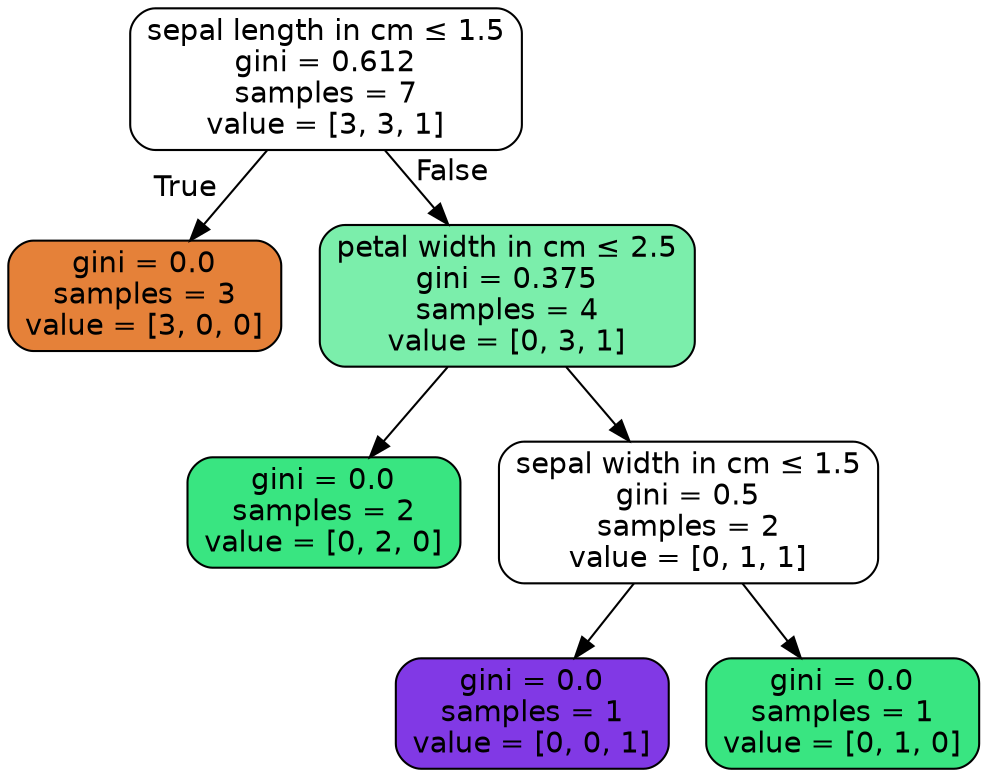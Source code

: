 digraph Tree {
node [shape=box, style="filled, rounded", color="black", fontname="helvetica"] ;
edge [fontname="helvetica"] ;
0 [label=<sepal length in cm &le; 1.5<br/>gini = 0.612<br/>samples = 7<br/>value = [3, 3, 1]>, fillcolor="#ffffff"] ;
1 [label=<gini = 0.0<br/>samples = 3<br/>value = [3, 0, 0]>, fillcolor="#e58139"] ;
0 -> 1 [labeldistance=2.5, labelangle=45, headlabel="True"] ;
2 [label=<petal width in cm &le; 2.5<br/>gini = 0.375<br/>samples = 4<br/>value = [0, 3, 1]>, fillcolor="#7beeab"] ;
0 -> 2 [labeldistance=2.5, labelangle=-45, headlabel="False"] ;
3 [label=<gini = 0.0<br/>samples = 2<br/>value = [0, 2, 0]>, fillcolor="#39e581"] ;
2 -> 3 ;
4 [label=<sepal width in cm &le; 1.5<br/>gini = 0.5<br/>samples = 2<br/>value = [0, 1, 1]>, fillcolor="#ffffff"] ;
2 -> 4 ;
5 [label=<gini = 0.0<br/>samples = 1<br/>value = [0, 0, 1]>, fillcolor="#8139e5"] ;
4 -> 5 ;
6 [label=<gini = 0.0<br/>samples = 1<br/>value = [0, 1, 0]>, fillcolor="#39e581"] ;
4 -> 6 ;
}
